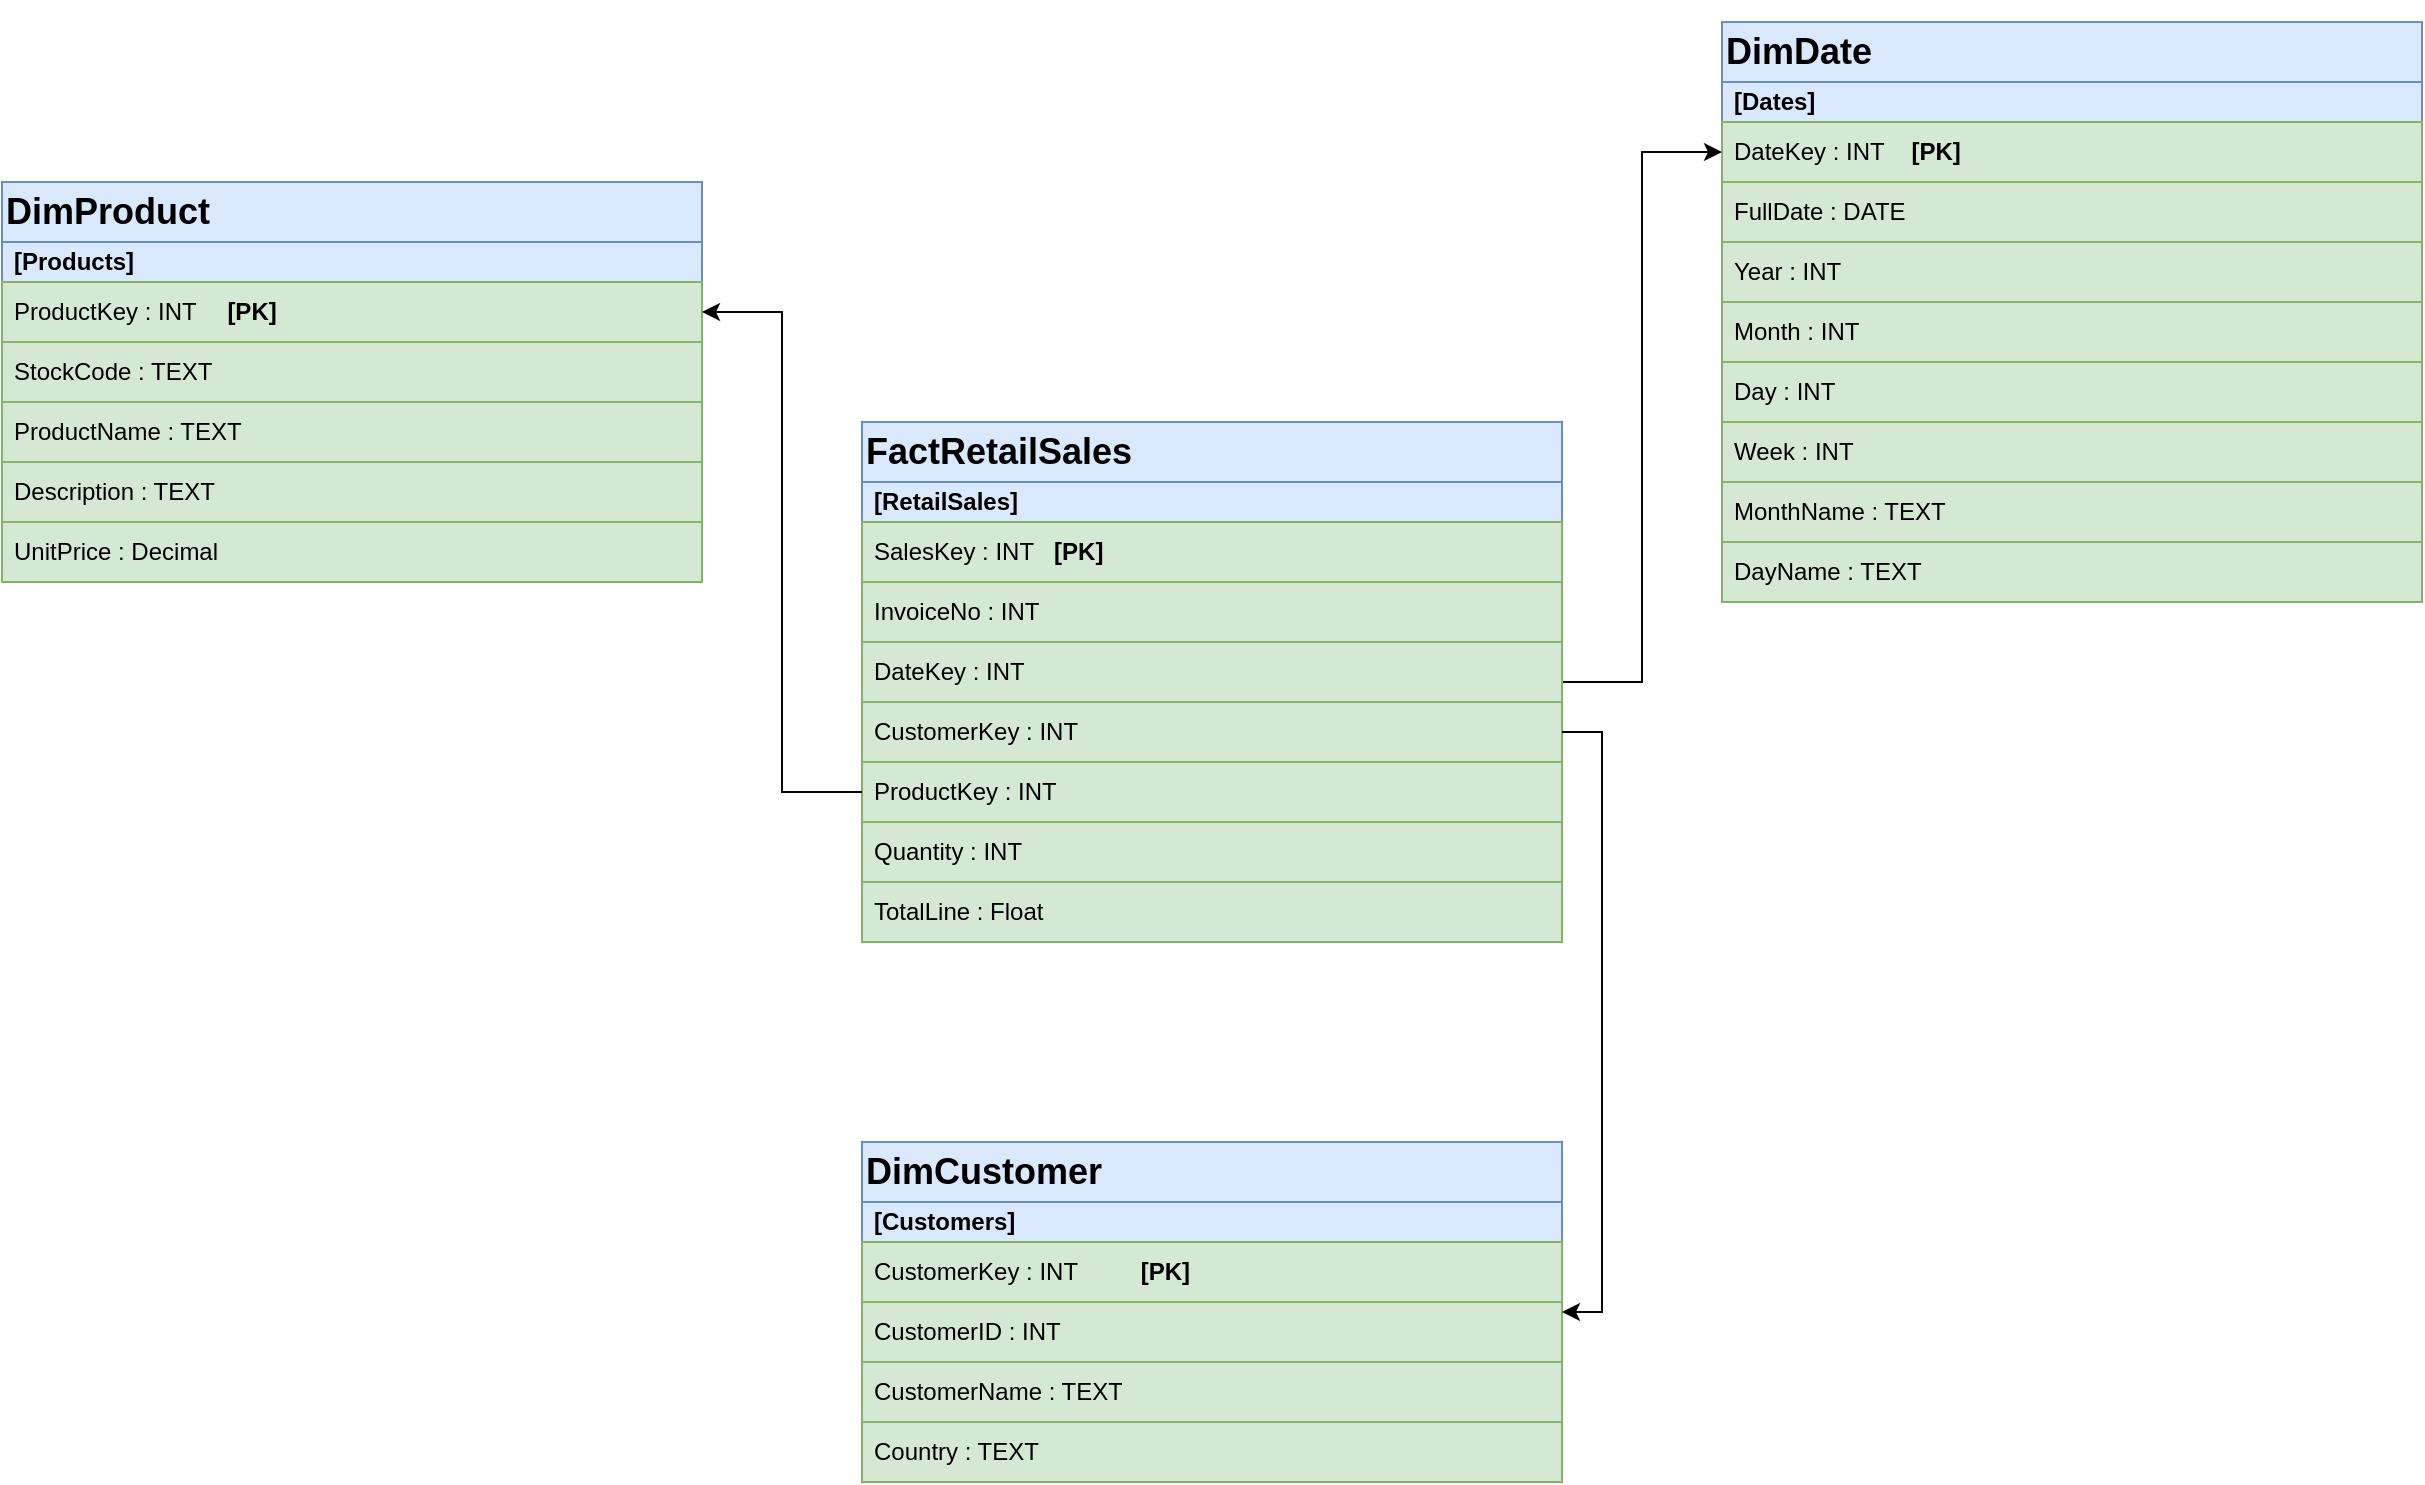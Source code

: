 <mxfile version="22.1.18" type="device">
  <diagram id="R2lEEEUBdFMjLlhIrx00" name="Page-1">
    <mxGraphModel dx="2350" dy="2056" grid="1" gridSize="10" guides="1" tooltips="1" connect="1" arrows="1" fold="1" page="1" pageScale="1" pageWidth="850" pageHeight="1100" math="0" shadow="0" extFonts="Permanent Marker^https://fonts.googleapis.com/css?family=Permanent+Marker">
      <root>
        <mxCell id="0" />
        <mxCell id="1" parent="0" />
        <mxCell id="To1Rc7DsGY2pkSY6rcWI-1" value="&lt;h2&gt;DimProduct&lt;/h2&gt;" style="swimlane;fontStyle=0;childLayout=stackLayout;horizontal=1;startSize=30;horizontalStack=0;resizeParent=1;resizeParentMax=0;resizeLast=0;collapsible=1;marginBottom=0;whiteSpace=wrap;html=1;rounded=0;glass=0;shadow=0;separatorColor=#141414;fillColor=#dae8fc;strokeColor=#6c8ebf;align=left;" vertex="1" parent="1">
          <mxGeometry x="-70" y="-760" width="350" height="200" as="geometry" />
        </mxCell>
        <mxCell id="To1Rc7DsGY2pkSY6rcWI-2" value="[Products]" style="text;strokeColor=#6c8ebf;fillColor=#dae8fc;align=left;verticalAlign=middle;spacingLeft=4;spacingRight=4;overflow=hidden;points=[[0,0.5],[1,0.5]];portConstraint=eastwest;rotatable=0;whiteSpace=wrap;html=1;fontStyle=1" vertex="1" parent="To1Rc7DsGY2pkSY6rcWI-1">
          <mxGeometry y="30" width="350" height="20" as="geometry" />
        </mxCell>
        <mxCell id="To1Rc7DsGY2pkSY6rcWI-3" value="ProductKey : INT&amp;nbsp;&lt;span style=&quot;white-space: pre;&quot;&gt;&#x9;&lt;/span&gt;&lt;b&gt;[PK]&lt;/b&gt;" style="text;strokeColor=#82b366;fillColor=#d5e8d4;align=left;verticalAlign=middle;spacingLeft=4;spacingRight=4;overflow=hidden;points=[[0,0.5],[1,0.5]];portConstraint=eastwest;rotatable=0;whiteSpace=wrap;html=1;fontStyle=0" vertex="1" parent="To1Rc7DsGY2pkSY6rcWI-1">
          <mxGeometry y="50" width="350" height="30" as="geometry" />
        </mxCell>
        <mxCell id="To1Rc7DsGY2pkSY6rcWI-48" value="StockCode : TEXT&amp;nbsp;" style="text;strokeColor=#82b366;fillColor=#d5e8d4;align=left;verticalAlign=middle;spacingLeft=4;spacingRight=4;overflow=hidden;points=[[0,0.5],[1,0.5]];portConstraint=eastwest;rotatable=0;whiteSpace=wrap;html=1;fontStyle=0" vertex="1" parent="To1Rc7DsGY2pkSY6rcWI-1">
          <mxGeometry y="80" width="350" height="30" as="geometry" />
        </mxCell>
        <mxCell id="To1Rc7DsGY2pkSY6rcWI-4" value="ProductName : TEXT&amp;nbsp;" style="text;strokeColor=#82b366;fillColor=#d5e8d4;align=left;verticalAlign=middle;spacingLeft=4;spacingRight=4;overflow=hidden;points=[[0,0.5],[1,0.5]];portConstraint=eastwest;rotatable=0;whiteSpace=wrap;html=1;fontStyle=0" vertex="1" parent="To1Rc7DsGY2pkSY6rcWI-1">
          <mxGeometry y="110" width="350" height="30" as="geometry" />
        </mxCell>
        <mxCell id="To1Rc7DsGY2pkSY6rcWI-5" value="Description : TEXT&amp;nbsp;" style="text;strokeColor=#82b366;fillColor=#d5e8d4;align=left;verticalAlign=middle;spacingLeft=4;spacingRight=4;overflow=hidden;points=[[0,0.5],[1,0.5]];portConstraint=eastwest;rotatable=0;whiteSpace=wrap;html=1;fontStyle=0" vertex="1" parent="To1Rc7DsGY2pkSY6rcWI-1">
          <mxGeometry y="140" width="350" height="30" as="geometry" />
        </mxCell>
        <mxCell id="To1Rc7DsGY2pkSY6rcWI-13" value="UnitPrice : Decimal&amp;nbsp;" style="text;strokeColor=#82b366;fillColor=#d5e8d4;align=left;verticalAlign=middle;spacingLeft=4;spacingRight=4;overflow=hidden;points=[[0,0.5],[1,0.5]];portConstraint=eastwest;rotatable=0;whiteSpace=wrap;html=1;fontStyle=0" vertex="1" parent="To1Rc7DsGY2pkSY6rcWI-1">
          <mxGeometry y="170" width="350" height="30" as="geometry" />
        </mxCell>
        <mxCell id="To1Rc7DsGY2pkSY6rcWI-8" value="&lt;h2&gt;DimCustomer&lt;/h2&gt;" style="swimlane;fontStyle=0;childLayout=stackLayout;horizontal=1;startSize=30;horizontalStack=0;resizeParent=1;resizeParentMax=0;resizeLast=0;collapsible=1;marginBottom=0;whiteSpace=wrap;html=1;rounded=0;glass=0;shadow=0;separatorColor=#141414;fillColor=#dae8fc;strokeColor=#6c8ebf;align=left;" vertex="1" parent="1">
          <mxGeometry x="360" y="-280" width="350" height="170" as="geometry" />
        </mxCell>
        <mxCell id="To1Rc7DsGY2pkSY6rcWI-9" value="[Customers]" style="text;strokeColor=#6c8ebf;fillColor=#dae8fc;align=left;verticalAlign=middle;spacingLeft=4;spacingRight=4;overflow=hidden;points=[[0,0.5],[1,0.5]];portConstraint=eastwest;rotatable=0;whiteSpace=wrap;html=1;fontStyle=1" vertex="1" parent="To1Rc7DsGY2pkSY6rcWI-8">
          <mxGeometry y="30" width="350" height="20" as="geometry" />
        </mxCell>
        <mxCell id="To1Rc7DsGY2pkSY6rcWI-10" value="CustomerKey : INT&amp;nbsp;&lt;span style=&quot;white-space: pre;&quot;&gt;&#x9;&lt;/span&gt;&lt;b&gt;[PK]&lt;/b&gt;" style="text;strokeColor=#82b366;fillColor=#d5e8d4;align=left;verticalAlign=middle;spacingLeft=4;spacingRight=4;overflow=hidden;points=[[0,0.5],[1,0.5]];portConstraint=eastwest;rotatable=0;whiteSpace=wrap;html=1;fontStyle=0" vertex="1" parent="To1Rc7DsGY2pkSY6rcWI-8">
          <mxGeometry y="50" width="350" height="30" as="geometry" />
        </mxCell>
        <mxCell id="To1Rc7DsGY2pkSY6rcWI-38" value="CustomerID : INT&amp;nbsp;" style="text;strokeColor=#82b366;fillColor=#d5e8d4;align=left;verticalAlign=middle;spacingLeft=4;spacingRight=4;overflow=hidden;points=[[0,0.5],[1,0.5]];portConstraint=eastwest;rotatable=0;whiteSpace=wrap;html=1;fontStyle=0" vertex="1" parent="To1Rc7DsGY2pkSY6rcWI-8">
          <mxGeometry y="80" width="350" height="30" as="geometry" />
        </mxCell>
        <mxCell id="To1Rc7DsGY2pkSY6rcWI-47" value="CustomerName : TEXT" style="text;strokeColor=#82b366;fillColor=#d5e8d4;align=left;verticalAlign=middle;spacingLeft=4;spacingRight=4;overflow=hidden;points=[[0,0.5],[1,0.5]];portConstraint=eastwest;rotatable=0;whiteSpace=wrap;html=1;fontStyle=0" vertex="1" parent="To1Rc7DsGY2pkSY6rcWI-8">
          <mxGeometry y="110" width="350" height="30" as="geometry" />
        </mxCell>
        <mxCell id="To1Rc7DsGY2pkSY6rcWI-11" value="Country : TEXT&amp;nbsp;" style="text;strokeColor=#82b366;fillColor=#d5e8d4;align=left;verticalAlign=middle;spacingLeft=4;spacingRight=4;overflow=hidden;points=[[0,0.5],[1,0.5]];portConstraint=eastwest;rotatable=0;whiteSpace=wrap;html=1;fontStyle=0" vertex="1" parent="To1Rc7DsGY2pkSY6rcWI-8">
          <mxGeometry y="140" width="350" height="30" as="geometry" />
        </mxCell>
        <mxCell id="To1Rc7DsGY2pkSY6rcWI-14" value="&lt;h2&gt;DimDate&lt;/h2&gt;" style="swimlane;fontStyle=0;childLayout=stackLayout;horizontal=1;startSize=30;horizontalStack=0;resizeParent=1;resizeParentMax=0;resizeLast=0;collapsible=1;marginBottom=0;whiteSpace=wrap;html=1;rounded=0;glass=0;shadow=0;separatorColor=#141414;fillColor=#dae8fc;strokeColor=#6c8ebf;align=left;" vertex="1" parent="1">
          <mxGeometry x="790" y="-840" width="350" height="290" as="geometry" />
        </mxCell>
        <mxCell id="To1Rc7DsGY2pkSY6rcWI-15" value="[Dates]" style="text;strokeColor=#6c8ebf;fillColor=#dae8fc;align=left;verticalAlign=middle;spacingLeft=4;spacingRight=4;overflow=hidden;points=[[0,0.5],[1,0.5]];portConstraint=eastwest;rotatable=0;whiteSpace=wrap;html=1;fontStyle=1" vertex="1" parent="To1Rc7DsGY2pkSY6rcWI-14">
          <mxGeometry y="30" width="350" height="20" as="geometry" />
        </mxCell>
        <mxCell id="To1Rc7DsGY2pkSY6rcWI-16" value="DateKey : INT&amp;nbsp; &amp;nbsp; &lt;b&gt;[PK]&lt;/b&gt;" style="text;strokeColor=#82b366;fillColor=#d5e8d4;align=left;verticalAlign=middle;spacingLeft=4;spacingRight=4;overflow=hidden;points=[[0,0.5],[1,0.5]];portConstraint=eastwest;rotatable=0;whiteSpace=wrap;html=1;fontStyle=0" vertex="1" parent="To1Rc7DsGY2pkSY6rcWI-14">
          <mxGeometry y="50" width="350" height="30" as="geometry" />
        </mxCell>
        <mxCell id="To1Rc7DsGY2pkSY6rcWI-17" value="FullDate : DATE&amp;nbsp;" style="text;strokeColor=#82b366;fillColor=#d5e8d4;align=left;verticalAlign=middle;spacingLeft=4;spacingRight=4;overflow=hidden;points=[[0,0.5],[1,0.5]];portConstraint=eastwest;rotatable=0;whiteSpace=wrap;html=1;fontStyle=0" vertex="1" parent="To1Rc7DsGY2pkSY6rcWI-14">
          <mxGeometry y="80" width="350" height="30" as="geometry" />
        </mxCell>
        <mxCell id="To1Rc7DsGY2pkSY6rcWI-18" value="Year : INT" style="text;strokeColor=#82b366;fillColor=#d5e8d4;align=left;verticalAlign=middle;spacingLeft=4;spacingRight=4;overflow=hidden;points=[[0,0.5],[1,0.5]];portConstraint=eastwest;rotatable=0;whiteSpace=wrap;html=1;fontStyle=0" vertex="1" parent="To1Rc7DsGY2pkSY6rcWI-14">
          <mxGeometry y="110" width="350" height="30" as="geometry" />
        </mxCell>
        <mxCell id="To1Rc7DsGY2pkSY6rcWI-19" value="Month : INT" style="text;strokeColor=#82b366;fillColor=#d5e8d4;align=left;verticalAlign=middle;spacingLeft=4;spacingRight=4;overflow=hidden;points=[[0,0.5],[1,0.5]];portConstraint=eastwest;rotatable=0;whiteSpace=wrap;html=1;fontStyle=0" vertex="1" parent="To1Rc7DsGY2pkSY6rcWI-14">
          <mxGeometry y="140" width="350" height="30" as="geometry" />
        </mxCell>
        <mxCell id="To1Rc7DsGY2pkSY6rcWI-26" value="Day : INT" style="text;strokeColor=#82b366;fillColor=#d5e8d4;align=left;verticalAlign=middle;spacingLeft=4;spacingRight=4;overflow=hidden;points=[[0,0.5],[1,0.5]];portConstraint=eastwest;rotatable=0;whiteSpace=wrap;html=1;fontStyle=0" vertex="1" parent="To1Rc7DsGY2pkSY6rcWI-14">
          <mxGeometry y="170" width="350" height="30" as="geometry" />
        </mxCell>
        <mxCell id="To1Rc7DsGY2pkSY6rcWI-37" value="Week : INT" style="text;strokeColor=#82b366;fillColor=#d5e8d4;align=left;verticalAlign=middle;spacingLeft=4;spacingRight=4;overflow=hidden;points=[[0,0.5],[1,0.5]];portConstraint=eastwest;rotatable=0;whiteSpace=wrap;html=1;fontStyle=0" vertex="1" parent="To1Rc7DsGY2pkSY6rcWI-14">
          <mxGeometry y="200" width="350" height="30" as="geometry" />
        </mxCell>
        <mxCell id="To1Rc7DsGY2pkSY6rcWI-34" value="MonthName : TEXT" style="text;strokeColor=#82b366;fillColor=#d5e8d4;align=left;verticalAlign=middle;spacingLeft=4;spacingRight=4;overflow=hidden;points=[[0,0.5],[1,0.5]];portConstraint=eastwest;rotatable=0;whiteSpace=wrap;html=1;fontStyle=0" vertex="1" parent="To1Rc7DsGY2pkSY6rcWI-14">
          <mxGeometry y="230" width="350" height="30" as="geometry" />
        </mxCell>
        <mxCell id="To1Rc7DsGY2pkSY6rcWI-35" value="DayName : TEXT" style="text;strokeColor=#82b366;fillColor=#d5e8d4;align=left;verticalAlign=middle;spacingLeft=4;spacingRight=4;overflow=hidden;points=[[0,0.5],[1,0.5]];portConstraint=eastwest;rotatable=0;whiteSpace=wrap;html=1;fontStyle=0" vertex="1" parent="To1Rc7DsGY2pkSY6rcWI-14">
          <mxGeometry y="260" width="350" height="30" as="geometry" />
        </mxCell>
        <mxCell id="To1Rc7DsGY2pkSY6rcWI-43" style="edgeStyle=orthogonalEdgeStyle;rounded=0;orthogonalLoop=1;jettySize=auto;html=1;exitX=1;exitY=0.5;exitDx=0;exitDy=0;" edge="1" parent="1" source="To1Rc7DsGY2pkSY6rcWI-27" target="To1Rc7DsGY2pkSY6rcWI-16">
          <mxGeometry relative="1" as="geometry" />
        </mxCell>
        <mxCell id="To1Rc7DsGY2pkSY6rcWI-27" value="&lt;h2&gt;FactRetailSales&lt;/h2&gt;" style="swimlane;fontStyle=0;childLayout=stackLayout;horizontal=1;startSize=30;horizontalStack=0;resizeParent=1;resizeParentMax=0;resizeLast=0;collapsible=1;marginBottom=0;whiteSpace=wrap;html=1;rounded=0;glass=0;shadow=0;separatorColor=#141414;fillColor=#dae8fc;strokeColor=#6c8ebf;align=left;" vertex="1" parent="1">
          <mxGeometry x="360" y="-640" width="350" height="260" as="geometry" />
        </mxCell>
        <mxCell id="To1Rc7DsGY2pkSY6rcWI-28" value="[RetailSales]" style="text;strokeColor=#6c8ebf;fillColor=#dae8fc;align=left;verticalAlign=middle;spacingLeft=4;spacingRight=4;overflow=hidden;points=[[0,0.5],[1,0.5]];portConstraint=eastwest;rotatable=0;whiteSpace=wrap;html=1;fontStyle=1" vertex="1" parent="To1Rc7DsGY2pkSY6rcWI-27">
          <mxGeometry y="30" width="350" height="20" as="geometry" />
        </mxCell>
        <mxCell id="To1Rc7DsGY2pkSY6rcWI-29" value="SalesKey : INT&amp;nbsp; &amp;nbsp;&lt;b&gt;[PK]&lt;/b&gt;" style="text;strokeColor=#82b366;fillColor=#d5e8d4;align=left;verticalAlign=middle;spacingLeft=4;spacingRight=4;overflow=hidden;points=[[0,0.5],[1,0.5]];portConstraint=eastwest;rotatable=0;whiteSpace=wrap;html=1;fontStyle=0" vertex="1" parent="To1Rc7DsGY2pkSY6rcWI-27">
          <mxGeometry y="50" width="350" height="30" as="geometry" />
        </mxCell>
        <mxCell id="To1Rc7DsGY2pkSY6rcWI-39" value="InvoiceNo : INT&amp;nbsp;" style="text;strokeColor=#82b366;fillColor=#d5e8d4;align=left;verticalAlign=middle;spacingLeft=4;spacingRight=4;overflow=hidden;points=[[0,0.5],[1,0.5]];portConstraint=eastwest;rotatable=0;whiteSpace=wrap;html=1;fontStyle=0" vertex="1" parent="To1Rc7DsGY2pkSY6rcWI-27">
          <mxGeometry y="80" width="350" height="30" as="geometry" />
        </mxCell>
        <mxCell id="To1Rc7DsGY2pkSY6rcWI-30" value="DateKey : INT" style="text;strokeColor=#82b366;fillColor=#d5e8d4;align=left;verticalAlign=middle;spacingLeft=4;spacingRight=4;overflow=hidden;points=[[0,0.5],[1,0.5]];portConstraint=eastwest;rotatable=0;whiteSpace=wrap;html=1;fontStyle=0" vertex="1" parent="To1Rc7DsGY2pkSY6rcWI-27">
          <mxGeometry y="110" width="350" height="30" as="geometry" />
        </mxCell>
        <mxCell id="To1Rc7DsGY2pkSY6rcWI-31" value="CustomerKey : INT" style="text;strokeColor=#82b366;fillColor=#d5e8d4;align=left;verticalAlign=middle;spacingLeft=4;spacingRight=4;overflow=hidden;points=[[0,0.5],[1,0.5]];portConstraint=eastwest;rotatable=0;whiteSpace=wrap;html=1;fontStyle=0" vertex="1" parent="To1Rc7DsGY2pkSY6rcWI-27">
          <mxGeometry y="140" width="350" height="30" as="geometry" />
        </mxCell>
        <mxCell id="To1Rc7DsGY2pkSY6rcWI-32" value="ProductKey : INT" style="text;strokeColor=#82b366;fillColor=#d5e8d4;align=left;verticalAlign=middle;spacingLeft=4;spacingRight=4;overflow=hidden;points=[[0,0.5],[1,0.5]];portConstraint=eastwest;rotatable=0;whiteSpace=wrap;html=1;fontStyle=0" vertex="1" parent="To1Rc7DsGY2pkSY6rcWI-27">
          <mxGeometry y="170" width="350" height="30" as="geometry" />
        </mxCell>
        <mxCell id="To1Rc7DsGY2pkSY6rcWI-33" value="Quantity : INT" style="text;strokeColor=#82b366;fillColor=#d5e8d4;align=left;verticalAlign=middle;spacingLeft=4;spacingRight=4;overflow=hidden;points=[[0,0.5],[1,0.5]];portConstraint=eastwest;rotatable=0;whiteSpace=wrap;html=1;fontStyle=0" vertex="1" parent="To1Rc7DsGY2pkSY6rcWI-27">
          <mxGeometry y="200" width="350" height="30" as="geometry" />
        </mxCell>
        <mxCell id="To1Rc7DsGY2pkSY6rcWI-40" value="TotalLine : Float&amp;nbsp;" style="text;strokeColor=#82b366;fillColor=#d5e8d4;align=left;verticalAlign=middle;spacingLeft=4;spacingRight=4;overflow=hidden;points=[[0,0.5],[1,0.5]];portConstraint=eastwest;rotatable=0;whiteSpace=wrap;html=1;fontStyle=0" vertex="1" parent="To1Rc7DsGY2pkSY6rcWI-27">
          <mxGeometry y="230" width="350" height="30" as="geometry" />
        </mxCell>
        <mxCell id="To1Rc7DsGY2pkSY6rcWI-45" style="edgeStyle=orthogonalEdgeStyle;rounded=0;orthogonalLoop=1;jettySize=auto;html=1;exitX=0;exitY=0.5;exitDx=0;exitDy=0;entryX=1;entryY=0.5;entryDx=0;entryDy=0;" edge="1" parent="1" source="To1Rc7DsGY2pkSY6rcWI-32" target="To1Rc7DsGY2pkSY6rcWI-3">
          <mxGeometry relative="1" as="geometry" />
        </mxCell>
        <mxCell id="To1Rc7DsGY2pkSY6rcWI-46" style="edgeStyle=orthogonalEdgeStyle;rounded=0;orthogonalLoop=1;jettySize=auto;html=1;exitX=1;exitY=0.5;exitDx=0;exitDy=0;entryX=1;entryY=0.5;entryDx=0;entryDy=0;" edge="1" parent="1" source="To1Rc7DsGY2pkSY6rcWI-31" target="To1Rc7DsGY2pkSY6rcWI-8">
          <mxGeometry relative="1" as="geometry" />
        </mxCell>
      </root>
    </mxGraphModel>
  </diagram>
</mxfile>
